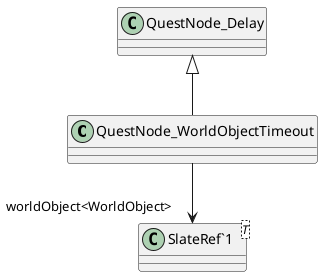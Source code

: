 @startuml
class QuestNode_WorldObjectTimeout {
}
class "SlateRef`1"<T> {
}
QuestNode_Delay <|-- QuestNode_WorldObjectTimeout
QuestNode_WorldObjectTimeout --> "worldObject<WorldObject>" "SlateRef`1"
@enduml
